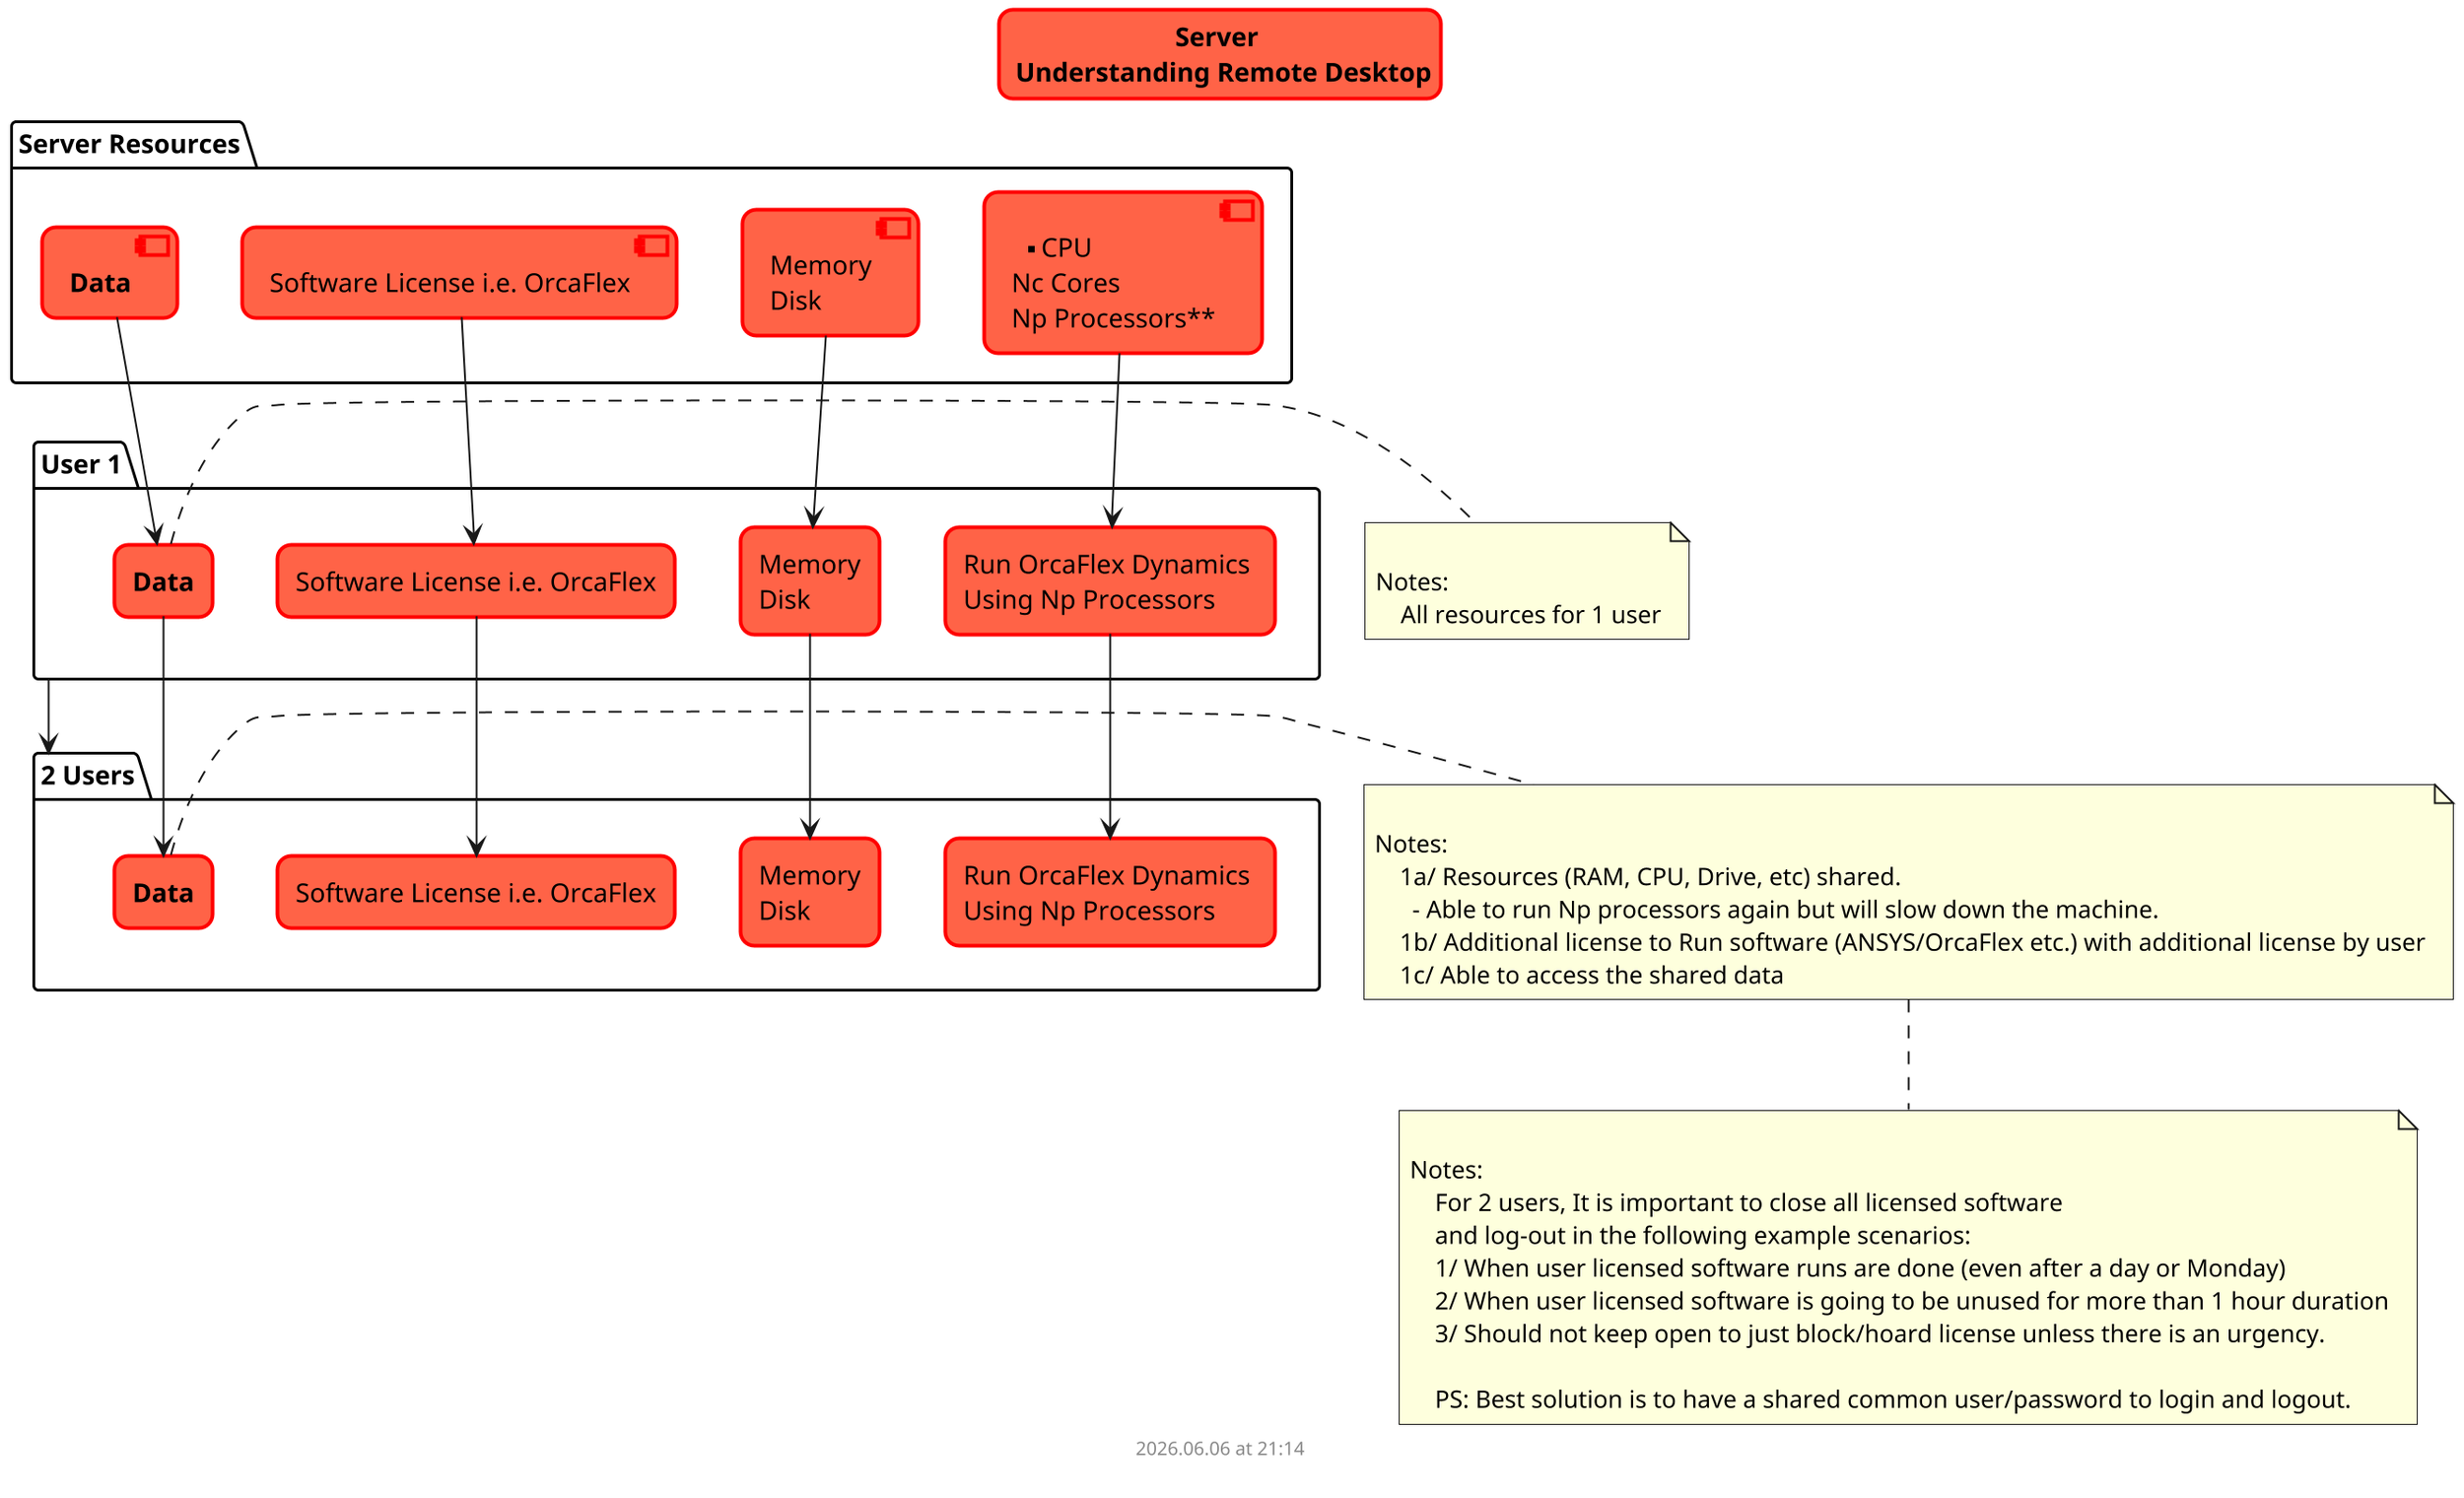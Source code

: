 @startuml server_remote_desktop

scale 2
skinparam titleBorderRoundCorner 15
skinparam titleBorderThickness 2
skinparam titleBorderColor red
skinparam titleBackgroundColor Tomato


title Server \n Understanding Remote Desktop

package "Server Resources" {
    component "**CPU \nNc Cores \nNp Processors**" as CPU
    component "Memory\nDisk" as Memory
    component "Software License i.e. OrcaFlex" as Software
    component "**Data**" as Data
}

package "User 1" as user1 {
    agent "Run OrcaFlex Dynamics \nUsing Np Processors" as CPU_user1
    agent "Memory\nDisk" as Memory_user1
    agent "Software License i.e. OrcaFlex" as Software_user1
    agent "**Data**" as Data_user1
}

note right

    Notes:
        All resources for 1 user
end note

CPU --> CPU_user1
Memory --> Memory_user1
Software --> Software_user1
Data --> Data_user1

package "2 Users" as 2user {
    agent "Run OrcaFlex Dynamics \nUsing Np Processors" as CPU_user2
    agent "Memory\nDisk" as Memory_user2
    agent "Software License i.e. OrcaFlex" as Software_user2
    agent "**Data**" as Data_user2
}

note right

    Notes:
        1a/ Resources (RAM, CPU, Drive, etc) shared. 
          - Able to run Np processors again but will slow down the machine. 
        1b/ Additional license to Run software (ANSYS/OrcaFlex etc.) with additional license by user
        1c/ Able to access the shared data 
end note

user1 --> 2user
CPU_user1 --> CPU_user2
Memory_user1 --> Memory_user2
Software_user1 --> Software_user2
Data_user1 --> Data_user2

note Bottom

    Notes:
        For 2 users, It is important to close all licensed software 
        and log-out in the following example scenarios: 
        1/ When user licensed software runs are done (even after a day or Monday)
        2/ When user licensed software is going to be unused for more than 1 hour duration
        3/ Should not keep open to just block/hoard license unless there is an urgency.

        PS: Best solution is to have a shared common user/password to login and logout.
end note


footer
%date("yyyy.MM.dd' at 'HH:mm")
%filename()
end footer

@enduml